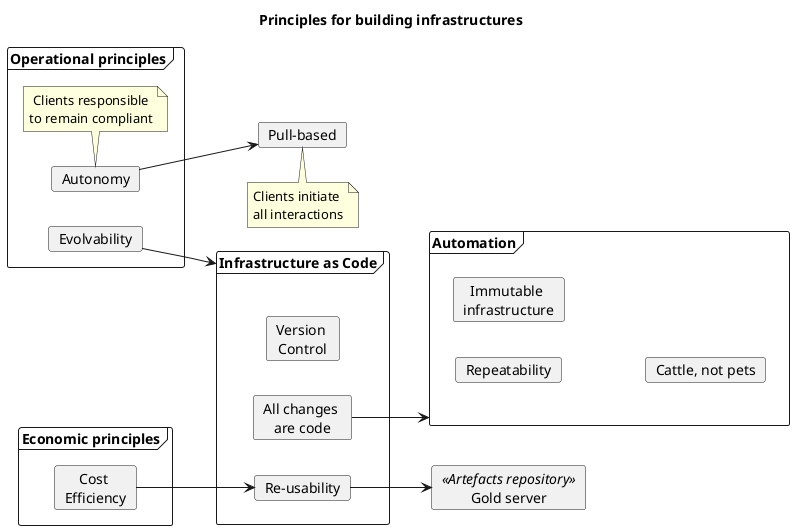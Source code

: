 @startuml

title Principles for building infrastructures

left to right direction
skinparam defaultTextAlignment center

frame "Economic principles" as econ {
	card "Cost \nEfficiency" as cost
}

frame "Operational principles" {
	card "Evolvability" as evol
	card "Autonomy" as autonomy
	note bottom: Clients responsible\nto remain compliant
}


frame "Automation" as auto {
	card "Repeatability" as repeat
	card "Immutable \ninfrastructure" as ii
	card "Cattle, not pets" as cattle
}

card "Pull-based" as pull
note bottom: Clients initiate \nall interactions

frame "Infrastructure as Code" as iac {
	card "Version \nControl" as vc
	card "All changes \nare code" as acac
	card "Re-usability" as reuse
}

card "Gold server" <<Artefacts repository>> as artefacts

cost --> reuse
evol --> iac
acac --> auto
autonomy --> pull
reuse --> artefacts

@enduml
